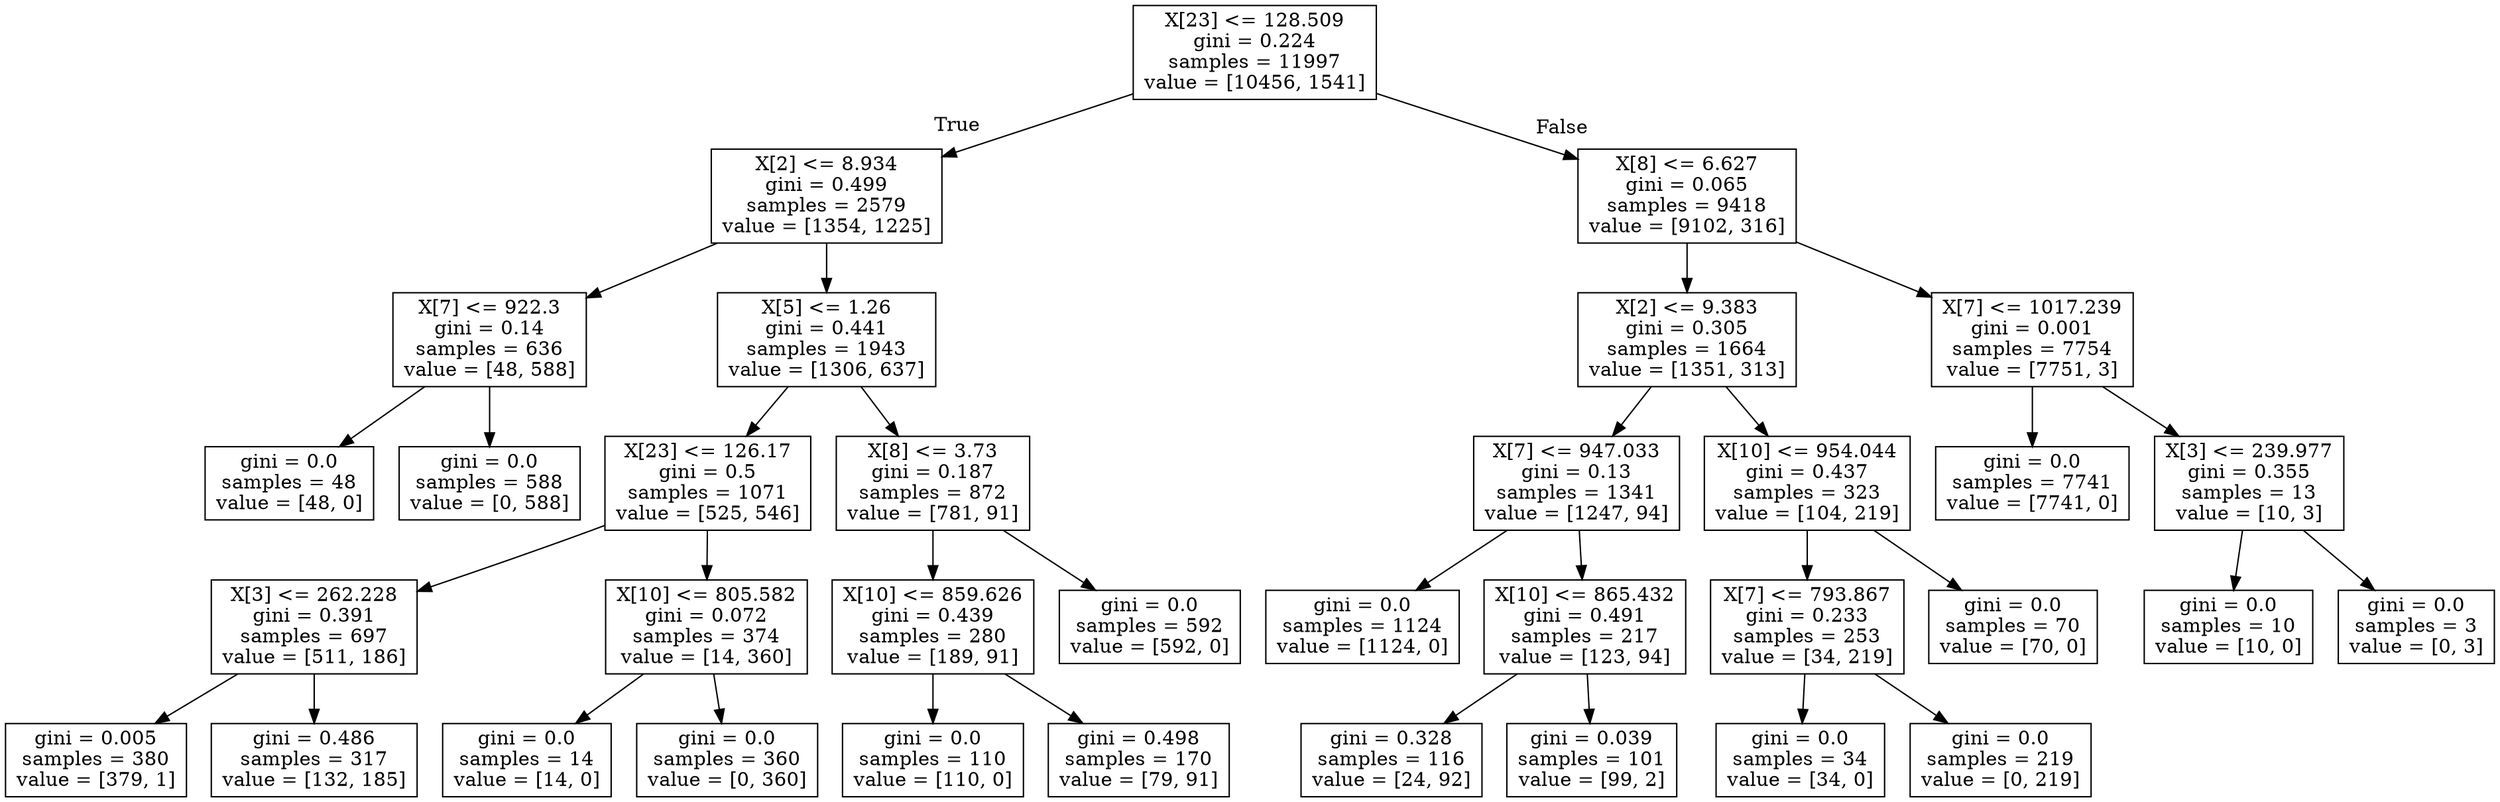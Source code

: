 digraph Tree {
node [shape=box] ;
0 [label="X[23] <= 128.509\ngini = 0.224\nsamples = 11997\nvalue = [10456, 1541]"] ;
1 [label="X[2] <= 8.934\ngini = 0.499\nsamples = 2579\nvalue = [1354, 1225]"] ;
0 -> 1 [labeldistance=2.5, labelangle=45, headlabel="True"] ;
2 [label="X[7] <= 922.3\ngini = 0.14\nsamples = 636\nvalue = [48, 588]"] ;
1 -> 2 ;
3 [label="gini = 0.0\nsamples = 48\nvalue = [48, 0]"] ;
2 -> 3 ;
4 [label="gini = 0.0\nsamples = 588\nvalue = [0, 588]"] ;
2 -> 4 ;
5 [label="X[5] <= 1.26\ngini = 0.441\nsamples = 1943\nvalue = [1306, 637]"] ;
1 -> 5 ;
6 [label="X[23] <= 126.17\ngini = 0.5\nsamples = 1071\nvalue = [525, 546]"] ;
5 -> 6 ;
7 [label="X[3] <= 262.228\ngini = 0.391\nsamples = 697\nvalue = [511, 186]"] ;
6 -> 7 ;
8 [label="gini = 0.005\nsamples = 380\nvalue = [379, 1]"] ;
7 -> 8 ;
9 [label="gini = 0.486\nsamples = 317\nvalue = [132, 185]"] ;
7 -> 9 ;
10 [label="X[10] <= 805.582\ngini = 0.072\nsamples = 374\nvalue = [14, 360]"] ;
6 -> 10 ;
11 [label="gini = 0.0\nsamples = 14\nvalue = [14, 0]"] ;
10 -> 11 ;
12 [label="gini = 0.0\nsamples = 360\nvalue = [0, 360]"] ;
10 -> 12 ;
13 [label="X[8] <= 3.73\ngini = 0.187\nsamples = 872\nvalue = [781, 91]"] ;
5 -> 13 ;
14 [label="X[10] <= 859.626\ngini = 0.439\nsamples = 280\nvalue = [189, 91]"] ;
13 -> 14 ;
15 [label="gini = 0.0\nsamples = 110\nvalue = [110, 0]"] ;
14 -> 15 ;
16 [label="gini = 0.498\nsamples = 170\nvalue = [79, 91]"] ;
14 -> 16 ;
17 [label="gini = 0.0\nsamples = 592\nvalue = [592, 0]"] ;
13 -> 17 ;
18 [label="X[8] <= 6.627\ngini = 0.065\nsamples = 9418\nvalue = [9102, 316]"] ;
0 -> 18 [labeldistance=2.5, labelangle=-45, headlabel="False"] ;
19 [label="X[2] <= 9.383\ngini = 0.305\nsamples = 1664\nvalue = [1351, 313]"] ;
18 -> 19 ;
20 [label="X[7] <= 947.033\ngini = 0.13\nsamples = 1341\nvalue = [1247, 94]"] ;
19 -> 20 ;
21 [label="gini = 0.0\nsamples = 1124\nvalue = [1124, 0]"] ;
20 -> 21 ;
22 [label="X[10] <= 865.432\ngini = 0.491\nsamples = 217\nvalue = [123, 94]"] ;
20 -> 22 ;
23 [label="gini = 0.328\nsamples = 116\nvalue = [24, 92]"] ;
22 -> 23 ;
24 [label="gini = 0.039\nsamples = 101\nvalue = [99, 2]"] ;
22 -> 24 ;
25 [label="X[10] <= 954.044\ngini = 0.437\nsamples = 323\nvalue = [104, 219]"] ;
19 -> 25 ;
26 [label="X[7] <= 793.867\ngini = 0.233\nsamples = 253\nvalue = [34, 219]"] ;
25 -> 26 ;
27 [label="gini = 0.0\nsamples = 34\nvalue = [34, 0]"] ;
26 -> 27 ;
28 [label="gini = 0.0\nsamples = 219\nvalue = [0, 219]"] ;
26 -> 28 ;
29 [label="gini = 0.0\nsamples = 70\nvalue = [70, 0]"] ;
25 -> 29 ;
30 [label="X[7] <= 1017.239\ngini = 0.001\nsamples = 7754\nvalue = [7751, 3]"] ;
18 -> 30 ;
31 [label="gini = 0.0\nsamples = 7741\nvalue = [7741, 0]"] ;
30 -> 31 ;
32 [label="X[3] <= 239.977\ngini = 0.355\nsamples = 13\nvalue = [10, 3]"] ;
30 -> 32 ;
33 [label="gini = 0.0\nsamples = 10\nvalue = [10, 0]"] ;
32 -> 33 ;
34 [label="gini = 0.0\nsamples = 3\nvalue = [0, 3]"] ;
32 -> 34 ;
}